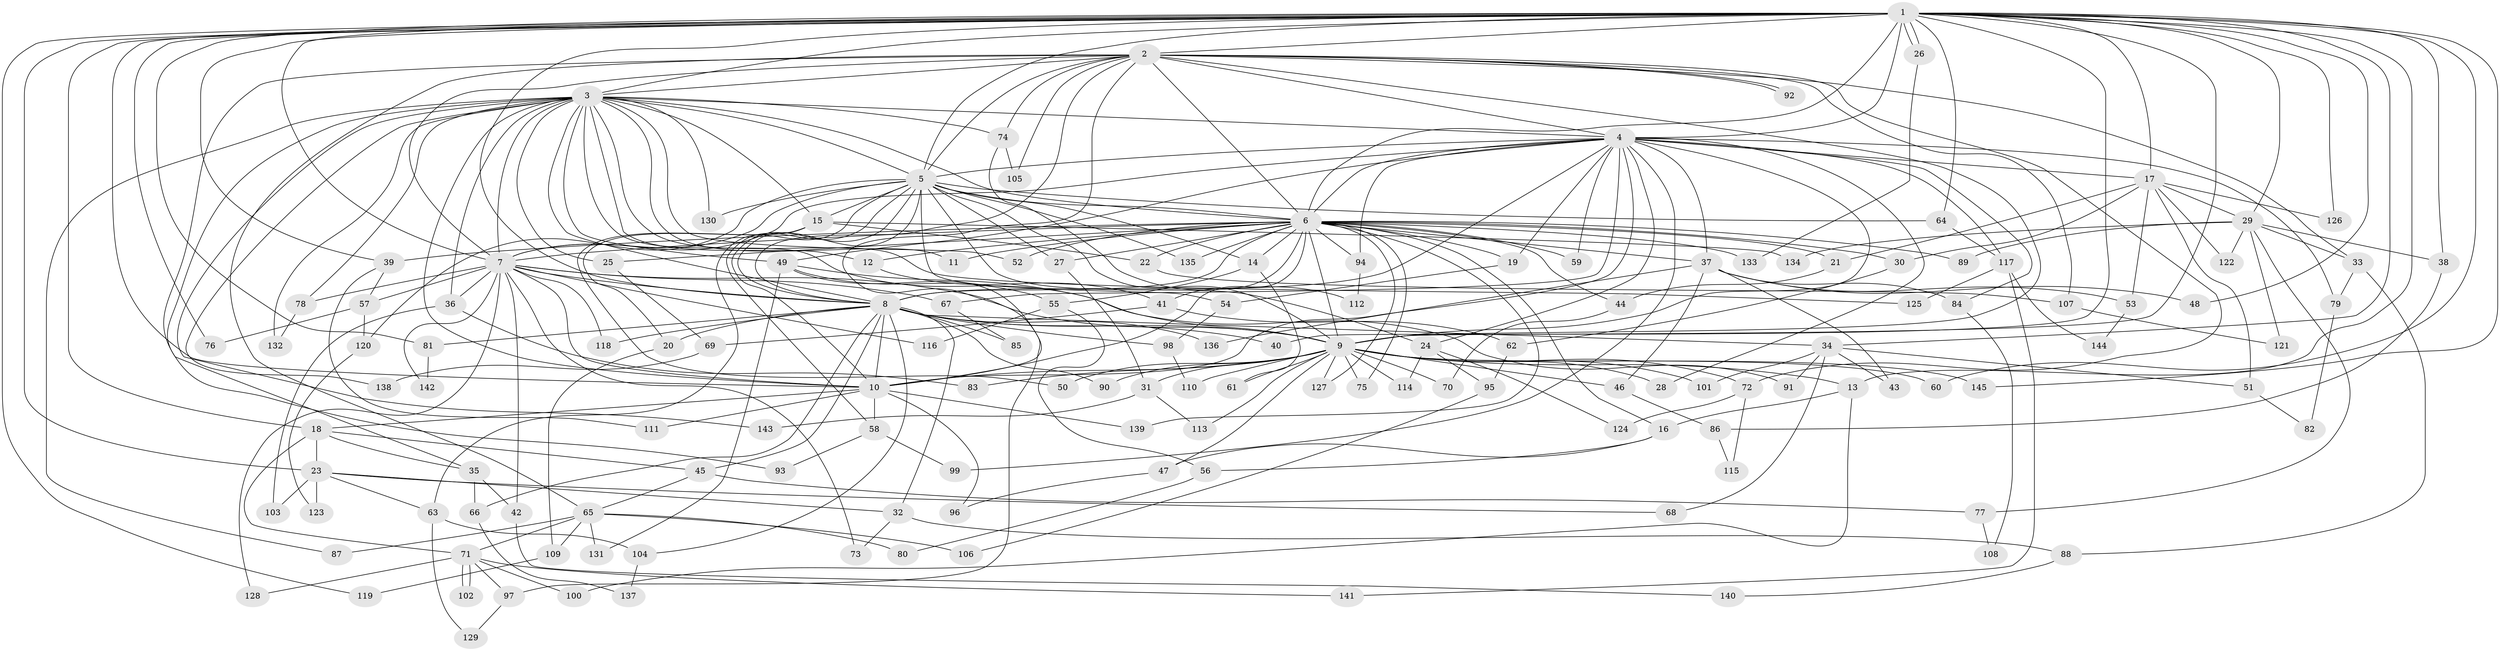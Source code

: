 // Generated by graph-tools (version 1.1) at 2025/11/02/27/25 16:11:07]
// undirected, 145 vertices, 315 edges
graph export_dot {
graph [start="1"]
  node [color=gray90,style=filled];
  1;
  2;
  3;
  4;
  5;
  6;
  7;
  8;
  9;
  10;
  11;
  12;
  13;
  14;
  15;
  16;
  17;
  18;
  19;
  20;
  21;
  22;
  23;
  24;
  25;
  26;
  27;
  28;
  29;
  30;
  31;
  32;
  33;
  34;
  35;
  36;
  37;
  38;
  39;
  40;
  41;
  42;
  43;
  44;
  45;
  46;
  47;
  48;
  49;
  50;
  51;
  52;
  53;
  54;
  55;
  56;
  57;
  58;
  59;
  60;
  61;
  62;
  63;
  64;
  65;
  66;
  67;
  68;
  69;
  70;
  71;
  72;
  73;
  74;
  75;
  76;
  77;
  78;
  79;
  80;
  81;
  82;
  83;
  84;
  85;
  86;
  87;
  88;
  89;
  90;
  91;
  92;
  93;
  94;
  95;
  96;
  97;
  98;
  99;
  100;
  101;
  102;
  103;
  104;
  105;
  106;
  107;
  108;
  109;
  110;
  111;
  112;
  113;
  114;
  115;
  116;
  117;
  118;
  119;
  120;
  121;
  122;
  123;
  124;
  125;
  126;
  127;
  128;
  129;
  130;
  131;
  132;
  133;
  134;
  135;
  136;
  137;
  138;
  139;
  140;
  141;
  142;
  143;
  144;
  145;
  1 -- 2;
  1 -- 3;
  1 -- 4;
  1 -- 5;
  1 -- 6;
  1 -- 7;
  1 -- 8;
  1 -- 9;
  1 -- 10;
  1 -- 13;
  1 -- 17;
  1 -- 18;
  1 -- 23;
  1 -- 26;
  1 -- 26;
  1 -- 29;
  1 -- 34;
  1 -- 38;
  1 -- 39;
  1 -- 40;
  1 -- 48;
  1 -- 60;
  1 -- 64;
  1 -- 76;
  1 -- 81;
  1 -- 119;
  1 -- 126;
  1 -- 145;
  2 -- 3;
  2 -- 4;
  2 -- 5;
  2 -- 6;
  2 -- 7;
  2 -- 8;
  2 -- 9;
  2 -- 10;
  2 -- 33;
  2 -- 65;
  2 -- 72;
  2 -- 74;
  2 -- 92;
  2 -- 92;
  2 -- 93;
  2 -- 105;
  2 -- 107;
  3 -- 4;
  3 -- 5;
  3 -- 6;
  3 -- 7;
  3 -- 8;
  3 -- 9;
  3 -- 10;
  3 -- 11;
  3 -- 12;
  3 -- 15;
  3 -- 25;
  3 -- 35;
  3 -- 36;
  3 -- 49;
  3 -- 52;
  3 -- 74;
  3 -- 78;
  3 -- 87;
  3 -- 125;
  3 -- 130;
  3 -- 132;
  3 -- 138;
  3 -- 143;
  4 -- 5;
  4 -- 6;
  4 -- 7;
  4 -- 8;
  4 -- 9;
  4 -- 10;
  4 -- 17;
  4 -- 19;
  4 -- 24;
  4 -- 28;
  4 -- 37;
  4 -- 49;
  4 -- 59;
  4 -- 67;
  4 -- 79;
  4 -- 84;
  4 -- 94;
  4 -- 99;
  4 -- 117;
  5 -- 6;
  5 -- 7;
  5 -- 8;
  5 -- 9;
  5 -- 10;
  5 -- 14;
  5 -- 15;
  5 -- 24;
  5 -- 27;
  5 -- 54;
  5 -- 58;
  5 -- 63;
  5 -- 64;
  5 -- 120;
  5 -- 130;
  5 -- 135;
  6 -- 7;
  6 -- 8;
  6 -- 9;
  6 -- 10;
  6 -- 11;
  6 -- 12;
  6 -- 14;
  6 -- 16;
  6 -- 19;
  6 -- 21;
  6 -- 22;
  6 -- 25;
  6 -- 27;
  6 -- 30;
  6 -- 37;
  6 -- 39;
  6 -- 41;
  6 -- 44;
  6 -- 52;
  6 -- 59;
  6 -- 75;
  6 -- 89;
  6 -- 94;
  6 -- 127;
  6 -- 133;
  6 -- 135;
  6 -- 139;
  7 -- 8;
  7 -- 9;
  7 -- 10;
  7 -- 36;
  7 -- 42;
  7 -- 57;
  7 -- 67;
  7 -- 73;
  7 -- 78;
  7 -- 116;
  7 -- 118;
  7 -- 128;
  7 -- 142;
  8 -- 9;
  8 -- 10;
  8 -- 20;
  8 -- 32;
  8 -- 34;
  8 -- 40;
  8 -- 45;
  8 -- 66;
  8 -- 81;
  8 -- 85;
  8 -- 90;
  8 -- 98;
  8 -- 104;
  8 -- 118;
  8 -- 136;
  9 -- 10;
  9 -- 13;
  9 -- 28;
  9 -- 31;
  9 -- 46;
  9 -- 47;
  9 -- 50;
  9 -- 60;
  9 -- 61;
  9 -- 70;
  9 -- 72;
  9 -- 75;
  9 -- 83;
  9 -- 90;
  9 -- 101;
  9 -- 110;
  9 -- 113;
  9 -- 114;
  9 -- 127;
  9 -- 145;
  10 -- 18;
  10 -- 58;
  10 -- 96;
  10 -- 111;
  10 -- 139;
  12 -- 41;
  13 -- 16;
  13 -- 100;
  14 -- 55;
  14 -- 61;
  15 -- 20;
  15 -- 22;
  15 -- 50;
  15 -- 134;
  16 -- 47;
  16 -- 56;
  17 -- 21;
  17 -- 29;
  17 -- 30;
  17 -- 51;
  17 -- 53;
  17 -- 122;
  17 -- 126;
  18 -- 23;
  18 -- 35;
  18 -- 45;
  18 -- 71;
  19 -- 54;
  20 -- 109;
  21 -- 44;
  22 -- 107;
  23 -- 32;
  23 -- 63;
  23 -- 68;
  23 -- 103;
  23 -- 123;
  24 -- 95;
  24 -- 114;
  24 -- 124;
  25 -- 69;
  26 -- 133;
  27 -- 31;
  29 -- 33;
  29 -- 38;
  29 -- 77;
  29 -- 89;
  29 -- 121;
  29 -- 122;
  29 -- 134;
  30 -- 62;
  31 -- 113;
  31 -- 143;
  32 -- 73;
  32 -- 88;
  33 -- 79;
  33 -- 88;
  34 -- 43;
  34 -- 51;
  34 -- 68;
  34 -- 91;
  34 -- 101;
  35 -- 42;
  35 -- 66;
  36 -- 83;
  36 -- 103;
  37 -- 43;
  37 -- 46;
  37 -- 48;
  37 -- 53;
  37 -- 84;
  37 -- 136;
  38 -- 86;
  39 -- 57;
  39 -- 111;
  41 -- 62;
  41 -- 69;
  42 -- 140;
  44 -- 70;
  45 -- 65;
  45 -- 77;
  46 -- 86;
  47 -- 96;
  49 -- 55;
  49 -- 91;
  49 -- 97;
  49 -- 131;
  51 -- 82;
  53 -- 144;
  54 -- 98;
  55 -- 56;
  55 -- 116;
  56 -- 80;
  57 -- 76;
  57 -- 120;
  58 -- 93;
  58 -- 99;
  62 -- 95;
  63 -- 104;
  63 -- 129;
  64 -- 117;
  65 -- 71;
  65 -- 80;
  65 -- 87;
  65 -- 106;
  65 -- 109;
  65 -- 131;
  66 -- 137;
  67 -- 85;
  69 -- 138;
  71 -- 97;
  71 -- 100;
  71 -- 102;
  71 -- 102;
  71 -- 128;
  71 -- 141;
  72 -- 115;
  72 -- 124;
  74 -- 105;
  74 -- 112;
  77 -- 108;
  78 -- 132;
  79 -- 82;
  81 -- 142;
  84 -- 108;
  86 -- 115;
  88 -- 140;
  94 -- 112;
  95 -- 106;
  97 -- 129;
  98 -- 110;
  104 -- 137;
  107 -- 121;
  109 -- 119;
  117 -- 125;
  117 -- 141;
  117 -- 144;
  120 -- 123;
}
